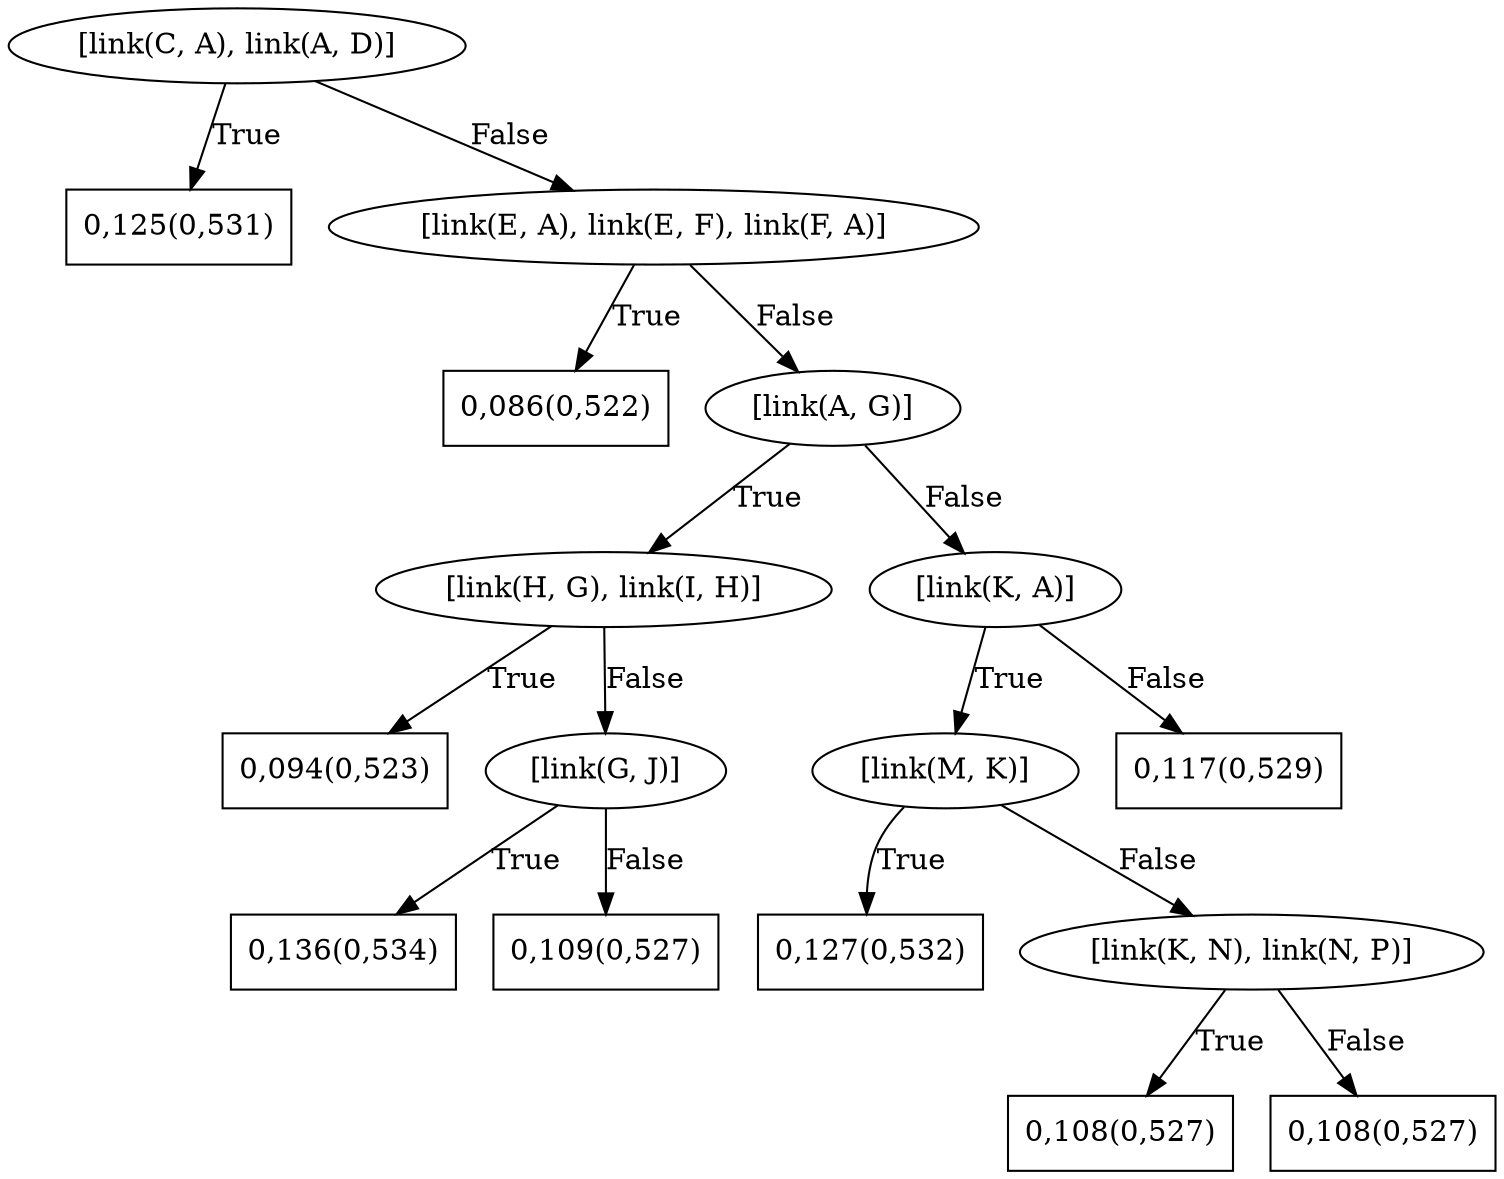 digraph G{ 
1[label = "[link(C, A), link(A, D)]"];
1 -> 2[label="True"];
1 -> 3[label="False"];
2[shape = box,label = "0,125(0,531)"];
3[label = "[link(E, A), link(E, F), link(F, A)]"];
3 -> 4[label="True"];
3 -> 5[label="False"];
4[shape = box,label = "0,086(0,522)"];
5[label = "[link(A, G)]"];
5 -> 6[label="True"];
5 -> 7[label="False"];
6[label = "[link(H, G), link(I, H)]"];
6 -> 8[label="True"];
6 -> 9[label="False"];
8[shape = box,label = "0,094(0,523)"];
9[label = "[link(G, J)]"];
9 -> 10[label="True"];
9 -> 11[label="False"];
10[shape = box,label = "0,136(0,534)"];
11[shape = box,label = "0,109(0,527)"];
7[label = "[link(K, A)]"];
7 -> 12[label="True"];
7 -> 13[label="False"];
12[label = "[link(M, K)]"];
12 -> 14[label="True"];
12 -> 15[label="False"];
14[shape = box,label = "0,127(0,532)"];
15[label = "[link(K, N), link(N, P)]"];
15 -> 16[label="True"];
15 -> 17[label="False"];
16[shape = box,label = "0,108(0,527)"];
17[shape = box,label = "0,108(0,527)"];
13[shape = box,label = "0,117(0,529)"];
}

